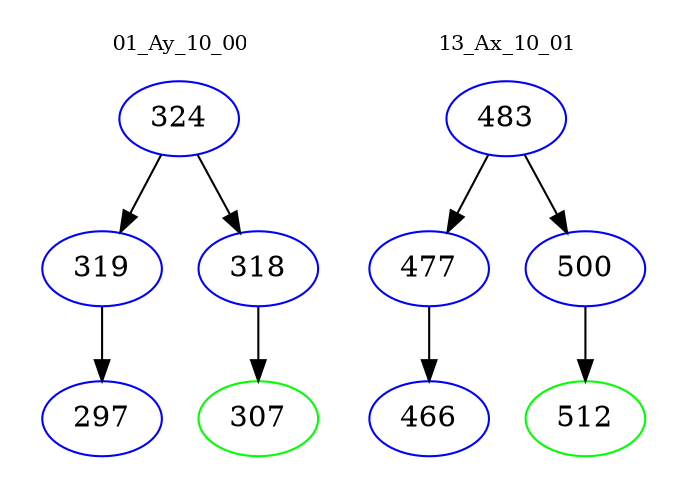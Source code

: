 digraph{
subgraph cluster_0 {
color = white
label = "01_Ay_10_00";
fontsize=10;
T0_324 [label="324", color="blue"]
T0_324 -> T0_319 [color="black"]
T0_319 [label="319", color="blue"]
T0_319 -> T0_297 [color="black"]
T0_297 [label="297", color="blue"]
T0_324 -> T0_318 [color="black"]
T0_318 [label="318", color="blue"]
T0_318 -> T0_307 [color="black"]
T0_307 [label="307", color="green"]
}
subgraph cluster_1 {
color = white
label = "13_Ax_10_01";
fontsize=10;
T1_483 [label="483", color="blue"]
T1_483 -> T1_477 [color="black"]
T1_477 [label="477", color="blue"]
T1_477 -> T1_466 [color="black"]
T1_466 [label="466", color="blue"]
T1_483 -> T1_500 [color="black"]
T1_500 [label="500", color="blue"]
T1_500 -> T1_512 [color="black"]
T1_512 [label="512", color="green"]
}
}
